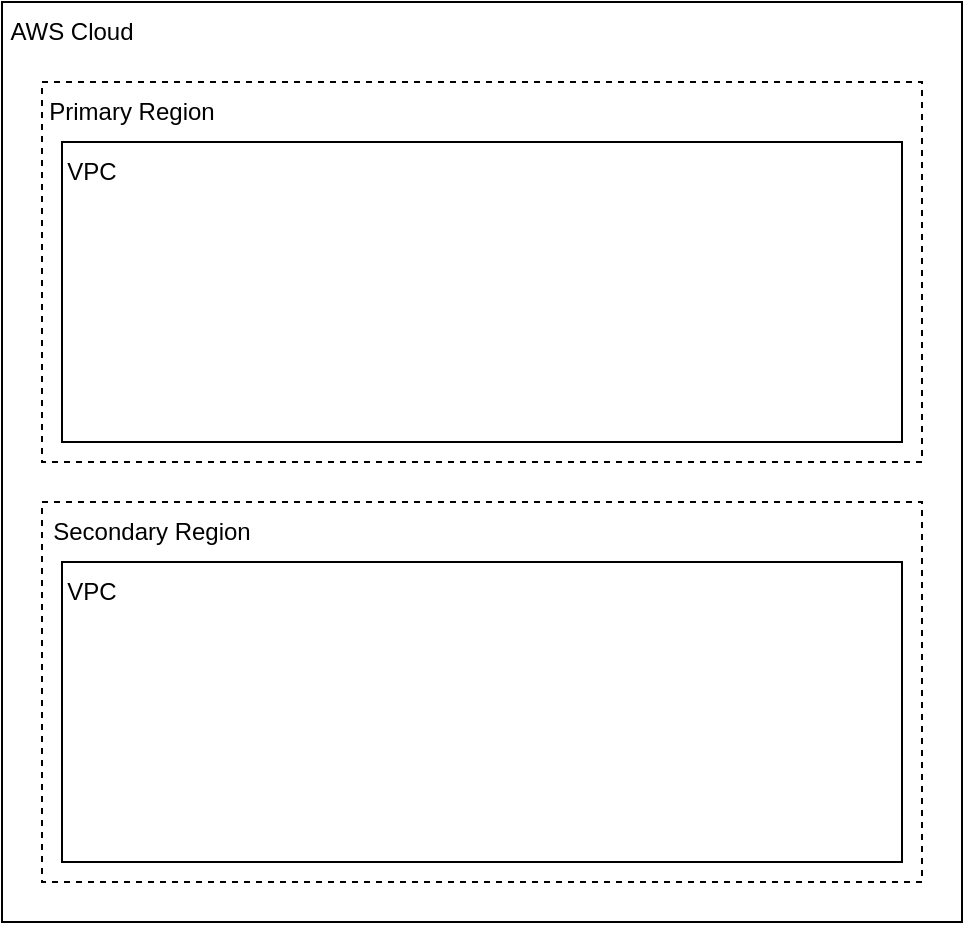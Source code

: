 <mxfile version="24.7.17">
  <diagram name="Page-1" id="jw-o8gVHuMOFeYqPTr2f">
    <mxGraphModel dx="1026" dy="650" grid="1" gridSize="10" guides="1" tooltips="1" connect="1" arrows="1" fold="1" page="1" pageScale="1" pageWidth="850" pageHeight="1100" math="0" shadow="0">
      <root>
        <mxCell id="0" />
        <mxCell id="1" parent="0" />
        <mxCell id="rAsw_rb8i3RVqyCq1ZmJ-7" value="" style="group" vertex="1" connectable="0" parent="1">
          <mxGeometry x="80" y="40" width="480" height="460" as="geometry" />
        </mxCell>
        <mxCell id="rAsw_rb8i3RVqyCq1ZmJ-1" value="" style="rounded=0;whiteSpace=wrap;html=1;" vertex="1" parent="rAsw_rb8i3RVqyCq1ZmJ-7">
          <mxGeometry width="480" height="460" as="geometry" />
        </mxCell>
        <mxCell id="rAsw_rb8i3RVqyCq1ZmJ-2" value="AWS Cloud" style="text;html=1;align=center;verticalAlign=middle;whiteSpace=wrap;rounded=0;" vertex="1" parent="rAsw_rb8i3RVqyCq1ZmJ-7">
          <mxGeometry width="70" height="30" as="geometry" />
        </mxCell>
        <mxCell id="rAsw_rb8i3RVqyCq1ZmJ-3" value="" style="rounded=0;whiteSpace=wrap;html=1;dashed=1;" vertex="1" parent="rAsw_rb8i3RVqyCq1ZmJ-7">
          <mxGeometry x="20" y="40" width="440" height="190" as="geometry" />
        </mxCell>
        <mxCell id="rAsw_rb8i3RVqyCq1ZmJ-4" value="" style="rounded=0;whiteSpace=wrap;html=1;dashed=1;" vertex="1" parent="rAsw_rb8i3RVqyCq1ZmJ-7">
          <mxGeometry x="20" y="250" width="440" height="190" as="geometry" />
        </mxCell>
        <mxCell id="rAsw_rb8i3RVqyCq1ZmJ-5" value="Primary Region" style="text;html=1;align=center;verticalAlign=middle;whiteSpace=wrap;rounded=0;" vertex="1" parent="rAsw_rb8i3RVqyCq1ZmJ-7">
          <mxGeometry x="20" y="40" width="90" height="30" as="geometry" />
        </mxCell>
        <mxCell id="rAsw_rb8i3RVqyCq1ZmJ-6" value="Secondary Region" style="text;html=1;align=center;verticalAlign=middle;whiteSpace=wrap;rounded=0;" vertex="1" parent="rAsw_rb8i3RVqyCq1ZmJ-7">
          <mxGeometry x="20" y="250" width="110" height="30" as="geometry" />
        </mxCell>
        <mxCell id="rAsw_rb8i3RVqyCq1ZmJ-8" value="" style="rounded=0;whiteSpace=wrap;html=1;" vertex="1" parent="rAsw_rb8i3RVqyCq1ZmJ-7">
          <mxGeometry x="30" y="70" width="420" height="150" as="geometry" />
        </mxCell>
        <mxCell id="rAsw_rb8i3RVqyCq1ZmJ-9" value="VPC" style="text;html=1;align=center;verticalAlign=middle;whiteSpace=wrap;rounded=0;" vertex="1" parent="rAsw_rb8i3RVqyCq1ZmJ-7">
          <mxGeometry x="30" y="70" width="30" height="30" as="geometry" />
        </mxCell>
        <mxCell id="rAsw_rb8i3RVqyCq1ZmJ-11" value="" style="rounded=0;whiteSpace=wrap;html=1;" vertex="1" parent="rAsw_rb8i3RVqyCq1ZmJ-7">
          <mxGeometry x="30" y="280" width="420" height="150" as="geometry" />
        </mxCell>
        <mxCell id="rAsw_rb8i3RVqyCq1ZmJ-12" value="VPC" style="text;html=1;align=center;verticalAlign=middle;whiteSpace=wrap;rounded=0;" vertex="1" parent="rAsw_rb8i3RVqyCq1ZmJ-7">
          <mxGeometry x="30" y="280" width="30" height="30" as="geometry" />
        </mxCell>
      </root>
    </mxGraphModel>
  </diagram>
</mxfile>
